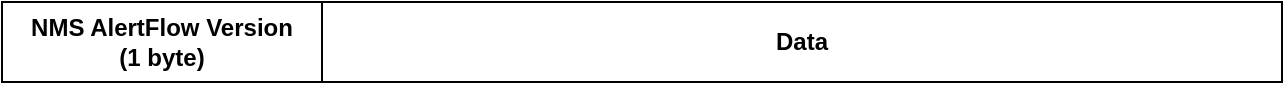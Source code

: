 <mxfile version="25.0.1">
  <diagram name="Página-1" id="S1LxqCSoiejlppb5GJc7">
    <mxGraphModel dx="880" dy="471" grid="1" gridSize="10" guides="1" tooltips="1" connect="1" arrows="1" fold="1" page="1" pageScale="1" pageWidth="827" pageHeight="1169" math="0" shadow="0">
      <root>
        <mxCell id="0" />
        <mxCell id="1" parent="0" />
        <mxCell id="ZJHZbfnKI5M3YyzbJauu-1" value="" style="rounded=0;whiteSpace=wrap;html=1;" parent="1" vertex="1">
          <mxGeometry x="80" y="160" width="640" height="40" as="geometry" />
        </mxCell>
        <mxCell id="ZJHZbfnKI5M3YyzbJauu-21" value="&lt;b&gt;NMS AlertFlow Version&lt;br&gt;(1 byte)&lt;/b&gt;" style="text;html=1;align=center;verticalAlign=middle;whiteSpace=wrap;rounded=0;strokeColor=default;" parent="1" vertex="1">
          <mxGeometry x="80" y="160" width="160" height="40" as="geometry" />
        </mxCell>
        <mxCell id="ZJHZbfnKI5M3YyzbJauu-22" value="&lt;b&gt;Data&lt;/b&gt;" style="text;html=1;align=center;verticalAlign=middle;whiteSpace=wrap;rounded=0;strokeColor=default;" parent="1" vertex="1">
          <mxGeometry x="240" y="160" width="480" height="40" as="geometry" />
        </mxCell>
      </root>
    </mxGraphModel>
  </diagram>
</mxfile>
